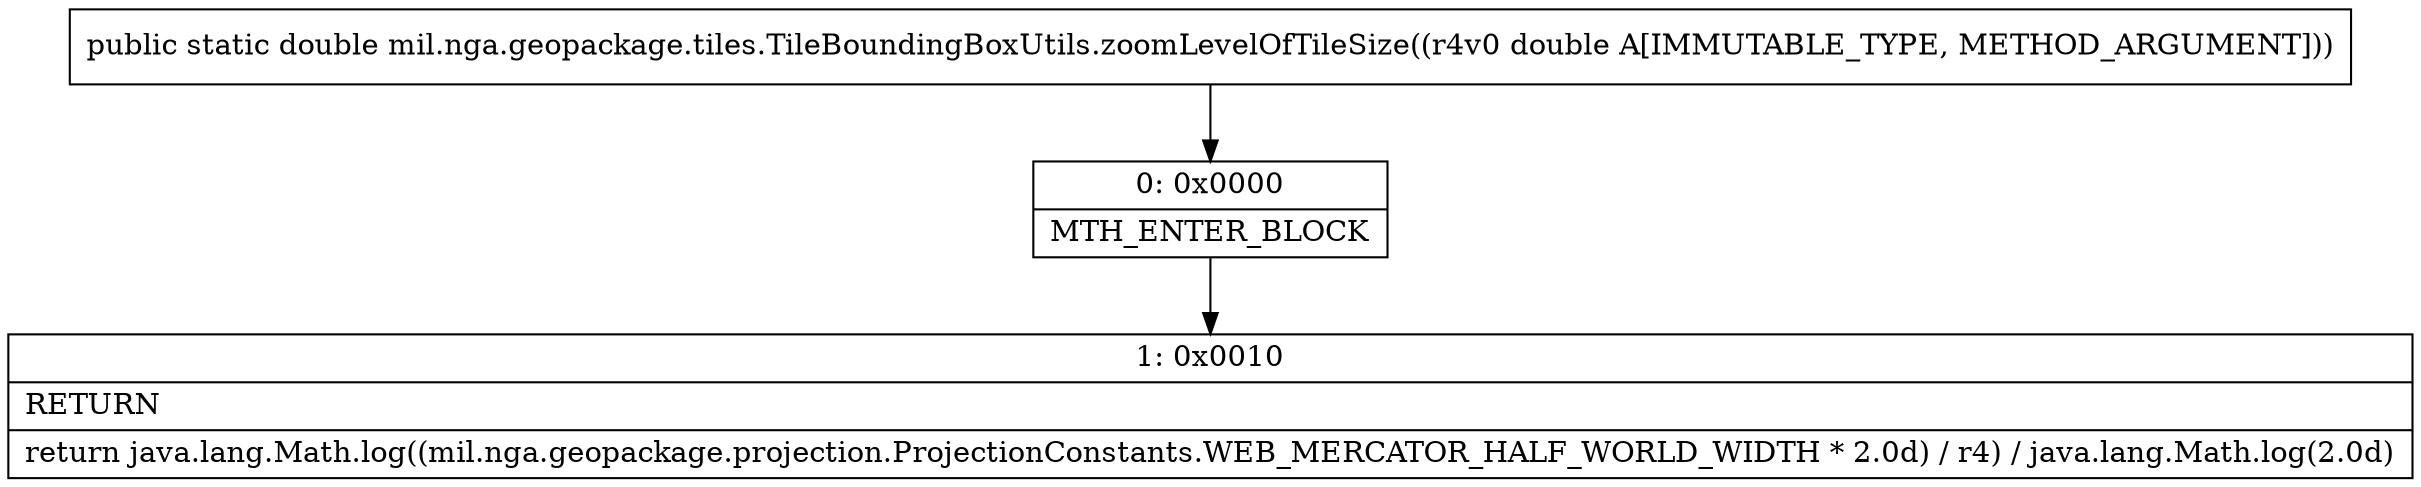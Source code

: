 digraph "CFG formil.nga.geopackage.tiles.TileBoundingBoxUtils.zoomLevelOfTileSize(D)D" {
Node_0 [shape=record,label="{0\:\ 0x0000|MTH_ENTER_BLOCK\l}"];
Node_1 [shape=record,label="{1\:\ 0x0010|RETURN\l|return java.lang.Math.log((mil.nga.geopackage.projection.ProjectionConstants.WEB_MERCATOR_HALF_WORLD_WIDTH * 2.0d) \/ r4) \/ java.lang.Math.log(2.0d)\l}"];
MethodNode[shape=record,label="{public static double mil.nga.geopackage.tiles.TileBoundingBoxUtils.zoomLevelOfTileSize((r4v0 double A[IMMUTABLE_TYPE, METHOD_ARGUMENT])) }"];
MethodNode -> Node_0;
Node_0 -> Node_1;
}

